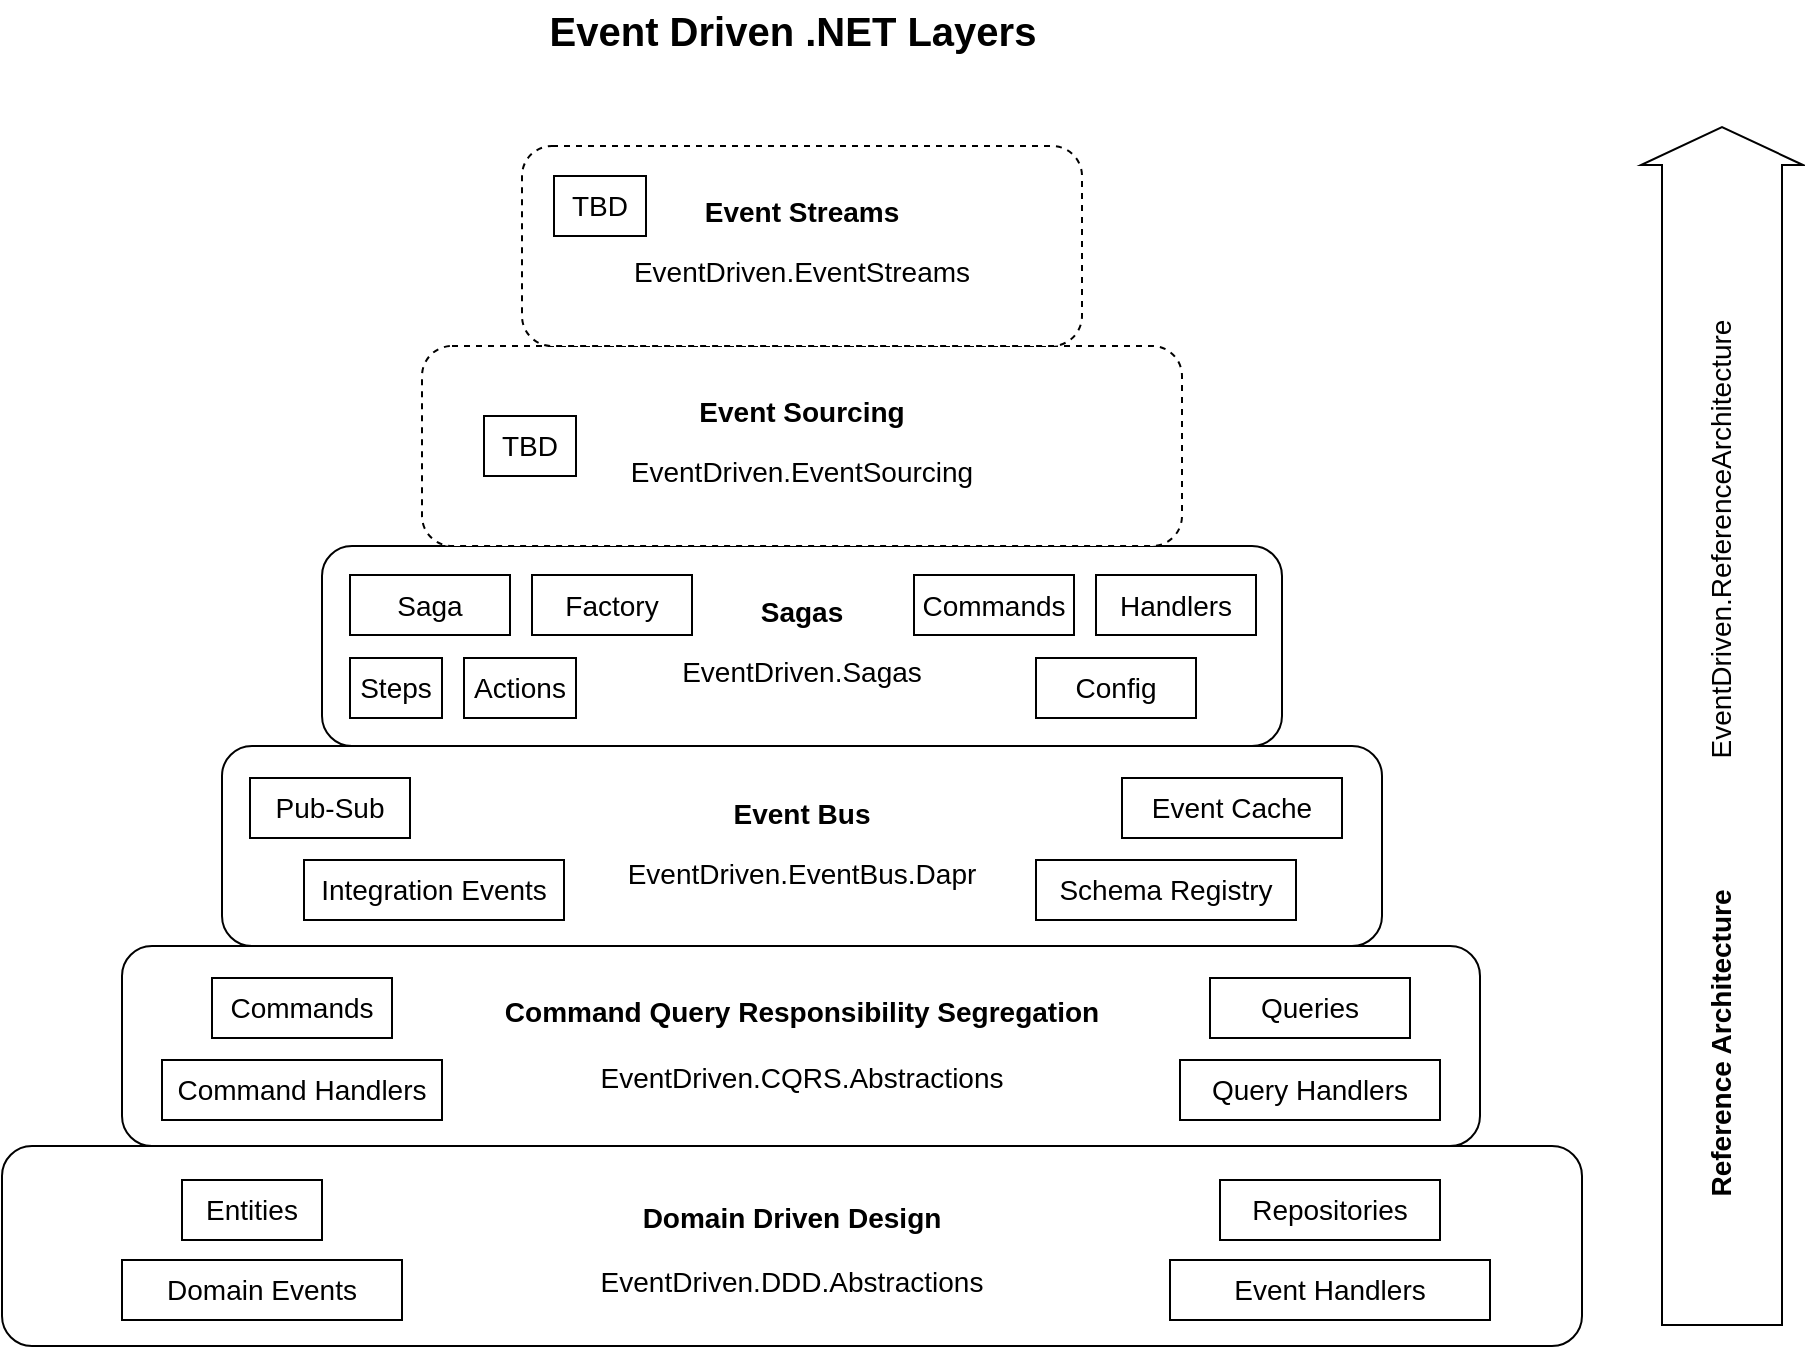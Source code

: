 <mxfile version="16.2.2" type="device"><diagram id="6eg_ZmKDZLaRBou6cUBH" name="Page-1"><mxGraphModel dx="1034" dy="697" grid="1" gridSize="10" guides="1" tooltips="1" connect="1" arrows="1" fold="1" page="1" pageScale="1" pageWidth="1100" pageHeight="850" math="0" shadow="0"><root><mxCell id="0"/><mxCell id="1" parent="0"/><mxCell id="gTAU8Pv18TNXqvV6wRYk-1" value="" style="rounded=1;whiteSpace=wrap;html=1;" parent="1" vertex="1"><mxGeometry x="80" y="613" width="790" height="100" as="geometry"/></mxCell><mxCell id="gTAU8Pv18TNXqvV6wRYk-2" value="Domain Driven Design" style="text;html=1;strokeColor=none;fillColor=none;align=center;verticalAlign=middle;whiteSpace=wrap;rounded=0;fontSize=14;fontStyle=1;fontColor=#000000;" parent="1" vertex="1"><mxGeometry x="80" y="634" width="790" height="30" as="geometry"/></mxCell><mxCell id="gTAU8Pv18TNXqvV6wRYk-3" value="EventDriven.DDD.Abstractions" style="text;html=1;strokeColor=none;fillColor=none;align=center;verticalAlign=middle;whiteSpace=wrap;rounded=0;fontSize=14;fontStyle=0;fontColor=#000000;" parent="1" vertex="1"><mxGeometry x="80" y="666" width="790" height="30" as="geometry"/></mxCell><mxCell id="gTAU8Pv18TNXqvV6wRYk-4" value="Entities" style="rounded=0;whiteSpace=wrap;html=1;fontSize=14;" parent="1" vertex="1"><mxGeometry x="170" y="630" width="70" height="30" as="geometry"/></mxCell><mxCell id="gTAU8Pv18TNXqvV6wRYk-6" value="Domain Events" style="rounded=0;whiteSpace=wrap;html=1;fontSize=14;" parent="1" vertex="1"><mxGeometry x="140" y="670" width="140" height="30" as="geometry"/></mxCell><mxCell id="gTAU8Pv18TNXqvV6wRYk-7" value="Repositories" style="rounded=0;whiteSpace=wrap;html=1;fontSize=14;" parent="1" vertex="1"><mxGeometry x="689" y="630" width="110" height="30" as="geometry"/></mxCell><mxCell id="gTAU8Pv18TNXqvV6wRYk-8" value="Event Handlers" style="rounded=0;whiteSpace=wrap;html=1;fontSize=14;" parent="1" vertex="1"><mxGeometry x="664" y="670" width="160" height="30" as="geometry"/></mxCell><mxCell id="gTAU8Pv18TNXqvV6wRYk-10" value="" style="rounded=1;whiteSpace=wrap;html=1;" parent="1" vertex="1"><mxGeometry x="140" y="513" width="679" height="100" as="geometry"/></mxCell><mxCell id="gTAU8Pv18TNXqvV6wRYk-11" value="Command Query Responsibility Segregation" style="text;html=1;strokeColor=none;fillColor=none;align=center;verticalAlign=middle;whiteSpace=wrap;rounded=0;fontSize=14;fontStyle=1;fontColor=#000000;" parent="1" vertex="1"><mxGeometry x="140" y="531" width="680" height="30" as="geometry"/></mxCell><mxCell id="gTAU8Pv18TNXqvV6wRYk-18" value="" style="rounded=1;whiteSpace=wrap;html=1;" parent="1" vertex="1"><mxGeometry x="190" y="413" width="580" height="100" as="geometry"/></mxCell><mxCell id="gTAU8Pv18TNXqvV6wRYk-19" value="Event Bus" style="text;html=1;strokeColor=none;fillColor=none;align=center;verticalAlign=middle;whiteSpace=wrap;rounded=0;fontSize=14;fontStyle=1;fontColor=#000000;" parent="1" vertex="1"><mxGeometry x="190" y="432" width="580" height="30" as="geometry"/></mxCell><mxCell id="gTAU8Pv18TNXqvV6wRYk-20" value="EventDriven.EventBus.Dapr" style="text;html=1;strokeColor=none;fillColor=none;align=center;verticalAlign=middle;whiteSpace=wrap;rounded=0;fontSize=14;fontStyle=0;fontColor=#000000;" parent="1" vertex="1"><mxGeometry x="190" y="462" width="580" height="30" as="geometry"/></mxCell><mxCell id="gTAU8Pv18TNXqvV6wRYk-24" value="Pub-Sub" style="rounded=0;whiteSpace=wrap;html=1;fontSize=14;" parent="1" vertex="1"><mxGeometry x="204" y="429" width="80" height="30" as="geometry"/></mxCell><mxCell id="gTAU8Pv18TNXqvV6wRYk-25" value="Event Cache" style="rounded=0;whiteSpace=wrap;html=1;fontSize=14;" parent="1" vertex="1"><mxGeometry x="640" y="429" width="110" height="30" as="geometry"/></mxCell><mxCell id="gTAU8Pv18TNXqvV6wRYk-26" value="Schema Registry" style="rounded=0;whiteSpace=wrap;html=1;fontSize=14;" parent="1" vertex="1"><mxGeometry x="597" y="470" width="130" height="30" as="geometry"/></mxCell><mxCell id="gTAU8Pv18TNXqvV6wRYk-28" value="Integration Events" style="rounded=0;whiteSpace=wrap;html=1;fontSize=14;" parent="1" vertex="1"><mxGeometry x="231" y="470" width="130" height="30" as="geometry"/></mxCell><mxCell id="gTAU8Pv18TNXqvV6wRYk-34" value="" style="rounded=1;whiteSpace=wrap;html=1;" parent="1" vertex="1"><mxGeometry x="240" y="313" width="480" height="100" as="geometry"/></mxCell><mxCell id="gTAU8Pv18TNXqvV6wRYk-35" value="Sagas" style="text;html=1;strokeColor=none;fillColor=none;align=center;verticalAlign=middle;whiteSpace=wrap;rounded=0;fontSize=14;fontStyle=1;fontColor=#000000;" parent="1" vertex="1"><mxGeometry x="240" y="331" width="480" height="30" as="geometry"/></mxCell><mxCell id="gTAU8Pv18TNXqvV6wRYk-36" value="EventDriven.Sagas" style="text;html=1;strokeColor=none;fillColor=none;align=center;verticalAlign=middle;whiteSpace=wrap;rounded=0;fontSize=14;fontStyle=0;fontColor=#000000;" parent="1" vertex="1"><mxGeometry x="240" y="361" width="480" height="30" as="geometry"/></mxCell><mxCell id="gTAU8Pv18TNXqvV6wRYk-41" value="Saga" style="rounded=0;whiteSpace=wrap;html=1;fontSize=14;" parent="1" vertex="1"><mxGeometry x="254" y="327.5" width="80" height="30" as="geometry"/></mxCell><mxCell id="gTAU8Pv18TNXqvV6wRYk-43" value="Config" style="rounded=0;whiteSpace=wrap;html=1;fontSize=14;" parent="1" vertex="1"><mxGeometry x="597" y="369" width="80" height="30" as="geometry"/></mxCell><mxCell id="gTAU8Pv18TNXqvV6wRYk-44" value="Commands" style="rounded=0;whiteSpace=wrap;html=1;fontSize=14;" parent="1" vertex="1"><mxGeometry x="536" y="327.5" width="80" height="30" as="geometry"/></mxCell><mxCell id="gTAU8Pv18TNXqvV6wRYk-45" value="Handlers" style="rounded=0;whiteSpace=wrap;html=1;fontSize=14;" parent="1" vertex="1"><mxGeometry x="627" y="327.5" width="80" height="30" as="geometry"/></mxCell><mxCell id="gTAU8Pv18TNXqvV6wRYk-46" value="Steps" style="rounded=0;whiteSpace=wrap;html=1;fontSize=14;" parent="1" vertex="1"><mxGeometry x="254" y="369" width="46" height="30" as="geometry"/></mxCell><mxCell id="gTAU8Pv18TNXqvV6wRYk-47" value="Actions" style="rounded=0;whiteSpace=wrap;html=1;fontSize=14;" parent="1" vertex="1"><mxGeometry x="311" y="369" width="56" height="30" as="geometry"/></mxCell><mxCell id="gTAU8Pv18TNXqvV6wRYk-48" value="Factory" style="rounded=0;whiteSpace=wrap;html=1;fontSize=14;" parent="1" vertex="1"><mxGeometry x="345" y="327.5" width="80" height="30" as="geometry"/></mxCell><mxCell id="gTAU8Pv18TNXqvV6wRYk-49" value="" style="rounded=1;whiteSpace=wrap;html=1;dashed=1;" parent="1" vertex="1"><mxGeometry x="290" y="213" width="380" height="100" as="geometry"/></mxCell><mxCell id="gTAU8Pv18TNXqvV6wRYk-50" value="Event Sourcing" style="text;html=1;strokeColor=none;fillColor=none;align=center;verticalAlign=middle;whiteSpace=wrap;rounded=0;fontSize=14;fontStyle=1;fontColor=#000000;" parent="1" vertex="1"><mxGeometry x="290" y="231" width="380" height="30" as="geometry"/></mxCell><mxCell id="gTAU8Pv18TNXqvV6wRYk-51" value="EventDriven.EventSourcing" style="text;html=1;strokeColor=none;fillColor=none;align=center;verticalAlign=middle;whiteSpace=wrap;rounded=0;fontSize=14;fontStyle=0;fontColor=#000000;" parent="1" vertex="1"><mxGeometry x="290" y="261" width="380" height="30" as="geometry"/></mxCell><mxCell id="gTAU8Pv18TNXqvV6wRYk-59" value="" style="rounded=1;whiteSpace=wrap;html=1;dashed=1;" parent="1" vertex="1"><mxGeometry x="340" y="113" width="280" height="100" as="geometry"/></mxCell><mxCell id="gTAU8Pv18TNXqvV6wRYk-60" value="Event Streams" style="text;html=1;strokeColor=none;fillColor=none;align=center;verticalAlign=middle;whiteSpace=wrap;rounded=0;fontSize=14;fontStyle=1;fontColor=#000000;" parent="1" vertex="1"><mxGeometry x="340" y="131" width="280" height="30" as="geometry"/></mxCell><mxCell id="gTAU8Pv18TNXqvV6wRYk-61" value="EventDriven.EventStreams" style="text;html=1;strokeColor=none;fillColor=none;align=center;verticalAlign=middle;whiteSpace=wrap;rounded=0;fontSize=14;fontStyle=0;fontColor=#000000;" parent="1" vertex="1"><mxGeometry x="340" y="161" width="280" height="30" as="geometry"/></mxCell><mxCell id="gTAU8Pv18TNXqvV6wRYk-62" value="TBD" style="rounded=0;whiteSpace=wrap;html=1;fontSize=14;" parent="1" vertex="1"><mxGeometry x="321" y="248" width="46" height="30" as="geometry"/></mxCell><mxCell id="gTAU8Pv18TNXqvV6wRYk-63" value="TBD" style="rounded=0;whiteSpace=wrap;html=1;fontSize=14;" parent="1" vertex="1"><mxGeometry x="356" y="128" width="46" height="30" as="geometry"/></mxCell><mxCell id="gTAU8Pv18TNXqvV6wRYk-64" value="" style="shape=flexArrow;endArrow=classic;html=1;rounded=0;fontSize=14;fontColor=#FF0000;width=60;" parent="1" edge="1"><mxGeometry width="50" height="50" relative="1" as="geometry"><mxPoint x="940" y="703" as="sourcePoint"/><mxPoint x="940" y="103" as="targetPoint"/></mxGeometry></mxCell><mxCell id="gTAU8Pv18TNXqvV6wRYk-66" value="Reference Architecture" style="text;html=1;strokeColor=none;fillColor=none;align=center;verticalAlign=middle;whiteSpace=wrap;rounded=0;fontSize=14;fontStyle=1;fontColor=#000000;rotation=-90;" parent="1" vertex="1"><mxGeometry x="799" y="546.5" width="280" height="30" as="geometry"/></mxCell><mxCell id="gTAU8Pv18TNXqvV6wRYk-70" value="EventDriven.ReferenceArchitecture" style="text;html=1;strokeColor=none;fillColor=none;align=center;verticalAlign=middle;whiteSpace=wrap;rounded=0;fontSize=14;fontStyle=0;fontColor=#000000;rotation=-90;" parent="1" vertex="1"><mxGeometry x="799" y="294.5" width="280" height="30" as="geometry"/></mxCell><mxCell id="E8XXaKUwOkoa-H3mYYtS-1" value="EventDriven.CQRS.Abstractions" style="text;html=1;strokeColor=none;fillColor=none;align=center;verticalAlign=middle;whiteSpace=wrap;rounded=0;fontSize=14;fontStyle=0;fontColor=#000000;" parent="1" vertex="1"><mxGeometry x="140" y="564" width="680" height="30" as="geometry"/></mxCell><mxCell id="-K11T0LhrEKkYkxrQQFS-1" value="Commands" style="rounded=0;whiteSpace=wrap;html=1;fontSize=14;" vertex="1" parent="1"><mxGeometry x="185" y="529" width="90" height="30" as="geometry"/></mxCell><mxCell id="-K11T0LhrEKkYkxrQQFS-2" value="Queries" style="rounded=0;whiteSpace=wrap;html=1;fontSize=14;" vertex="1" parent="1"><mxGeometry x="684" y="529" width="100" height="30" as="geometry"/></mxCell><mxCell id="-K11T0LhrEKkYkxrQQFS-3" value="Query Handlers" style="rounded=0;whiteSpace=wrap;html=1;fontSize=14;" vertex="1" parent="1"><mxGeometry x="669" y="570" width="130" height="30" as="geometry"/></mxCell><mxCell id="-K11T0LhrEKkYkxrQQFS-4" value="Command Handlers" style="rounded=0;whiteSpace=wrap;html=1;fontSize=14;" vertex="1" parent="1"><mxGeometry x="160" y="570" width="140" height="30" as="geometry"/></mxCell><mxCell id="-K11T0LhrEKkYkxrQQFS-6" value="&lt;b&gt;&lt;font style=&quot;font-size: 20px&quot;&gt;Event Driven .NET Layers&lt;/font&gt;&lt;/b&gt;" style="text;html=1;strokeColor=none;fillColor=none;align=center;verticalAlign=middle;whiteSpace=wrap;rounded=0;" vertex="1" parent="1"><mxGeometry x="81" y="40" width="789" height="30" as="geometry"/></mxCell></root></mxGraphModel></diagram></mxfile>